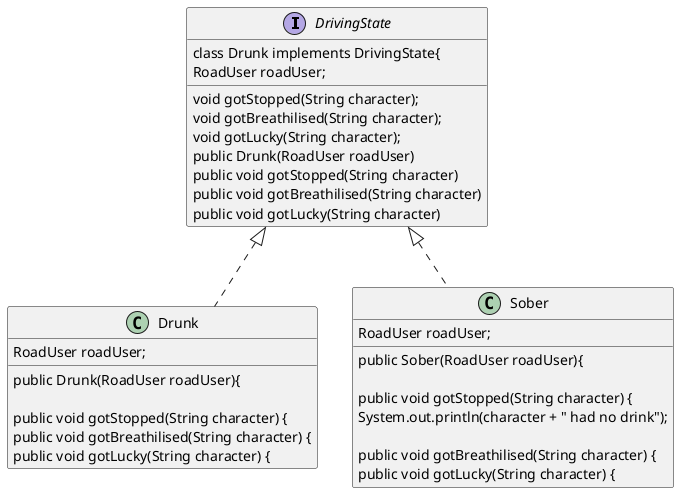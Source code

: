 @startuml

 interface DrivingState {
    void gotStopped(String character);
    void gotBreathilised(String character);
    void gotLucky(String character);

    class Drunk implements DrivingState{
        RoadUser roadUser;

        public Drunk(RoadUser roadUser)
        public void gotStopped(String character)
        public void gotBreathilised(String character)
        public void gotLucky(String character)

}
class Drunk implements DrivingState{
    RoadUser roadUser;

    public Drunk(RoadUser roadUser){

    public void gotStopped(String character) {
    public void gotBreathilised(String character) {
    public void gotLucky(String character) {

}
class Sober implements DrivingState{
    RoadUser roadUser;

    public Sober(RoadUser roadUser){

    public void gotStopped(String character) {
        System.out.println(character + " had no drink");

    public void gotBreathilised(String character) {


    public void gotLucky(String character) {

}
@enduml